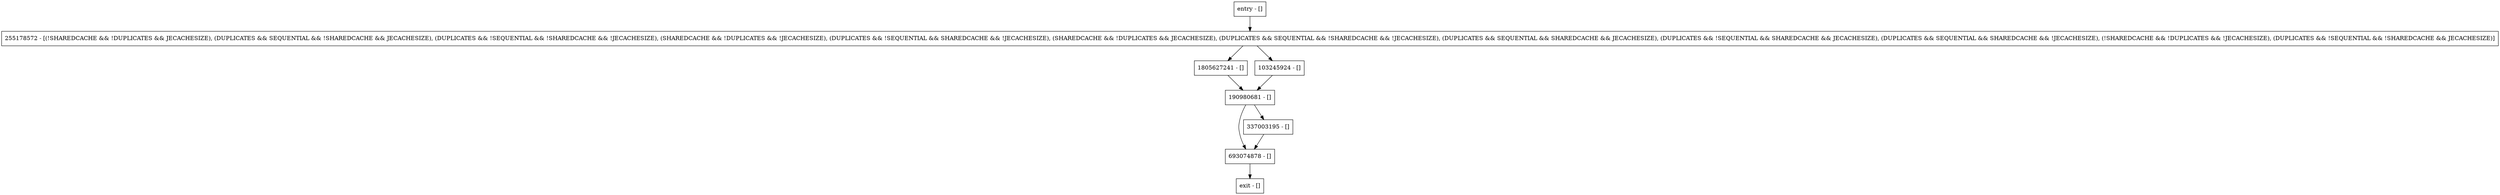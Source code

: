 digraph strippedPutBack {
node [shape=record];
entry [label="entry - []"];
exit [label="exit - []"];
190980681 [label="190980681 - []"];
693074878 [label="693074878 - []"];
255178572 [label="255178572 - [(!SHAREDCACHE && !DUPLICATES && JECACHESIZE), (DUPLICATES && SEQUENTIAL && !SHAREDCACHE && JECACHESIZE), (DUPLICATES && !SEQUENTIAL && !SHAREDCACHE && !JECACHESIZE), (SHAREDCACHE && !DUPLICATES && !JECACHESIZE), (DUPLICATES && !SEQUENTIAL && SHAREDCACHE && !JECACHESIZE), (SHAREDCACHE && !DUPLICATES && JECACHESIZE), (DUPLICATES && SEQUENTIAL && !SHAREDCACHE && !JECACHESIZE), (DUPLICATES && SEQUENTIAL && SHAREDCACHE && JECACHESIZE), (DUPLICATES && !SEQUENTIAL && SHAREDCACHE && JECACHESIZE), (DUPLICATES && SEQUENTIAL && SHAREDCACHE && !JECACHESIZE), (!SHAREDCACHE && !DUPLICATES && !JECACHESIZE), (DUPLICATES && !SEQUENTIAL && !SHAREDCACHE && JECACHESIZE)]"];
337003195 [label="337003195 - []"];
1805627241 [label="1805627241 - []"];
103245924 [label="103245924 - []"];
entry;
exit;
entry -> 255178572;
190980681 -> 693074878;
190980681 -> 337003195;
693074878 -> exit;
255178572 -> 1805627241;
255178572 -> 103245924;
337003195 -> 693074878;
1805627241 -> 190980681;
103245924 -> 190980681;
}

